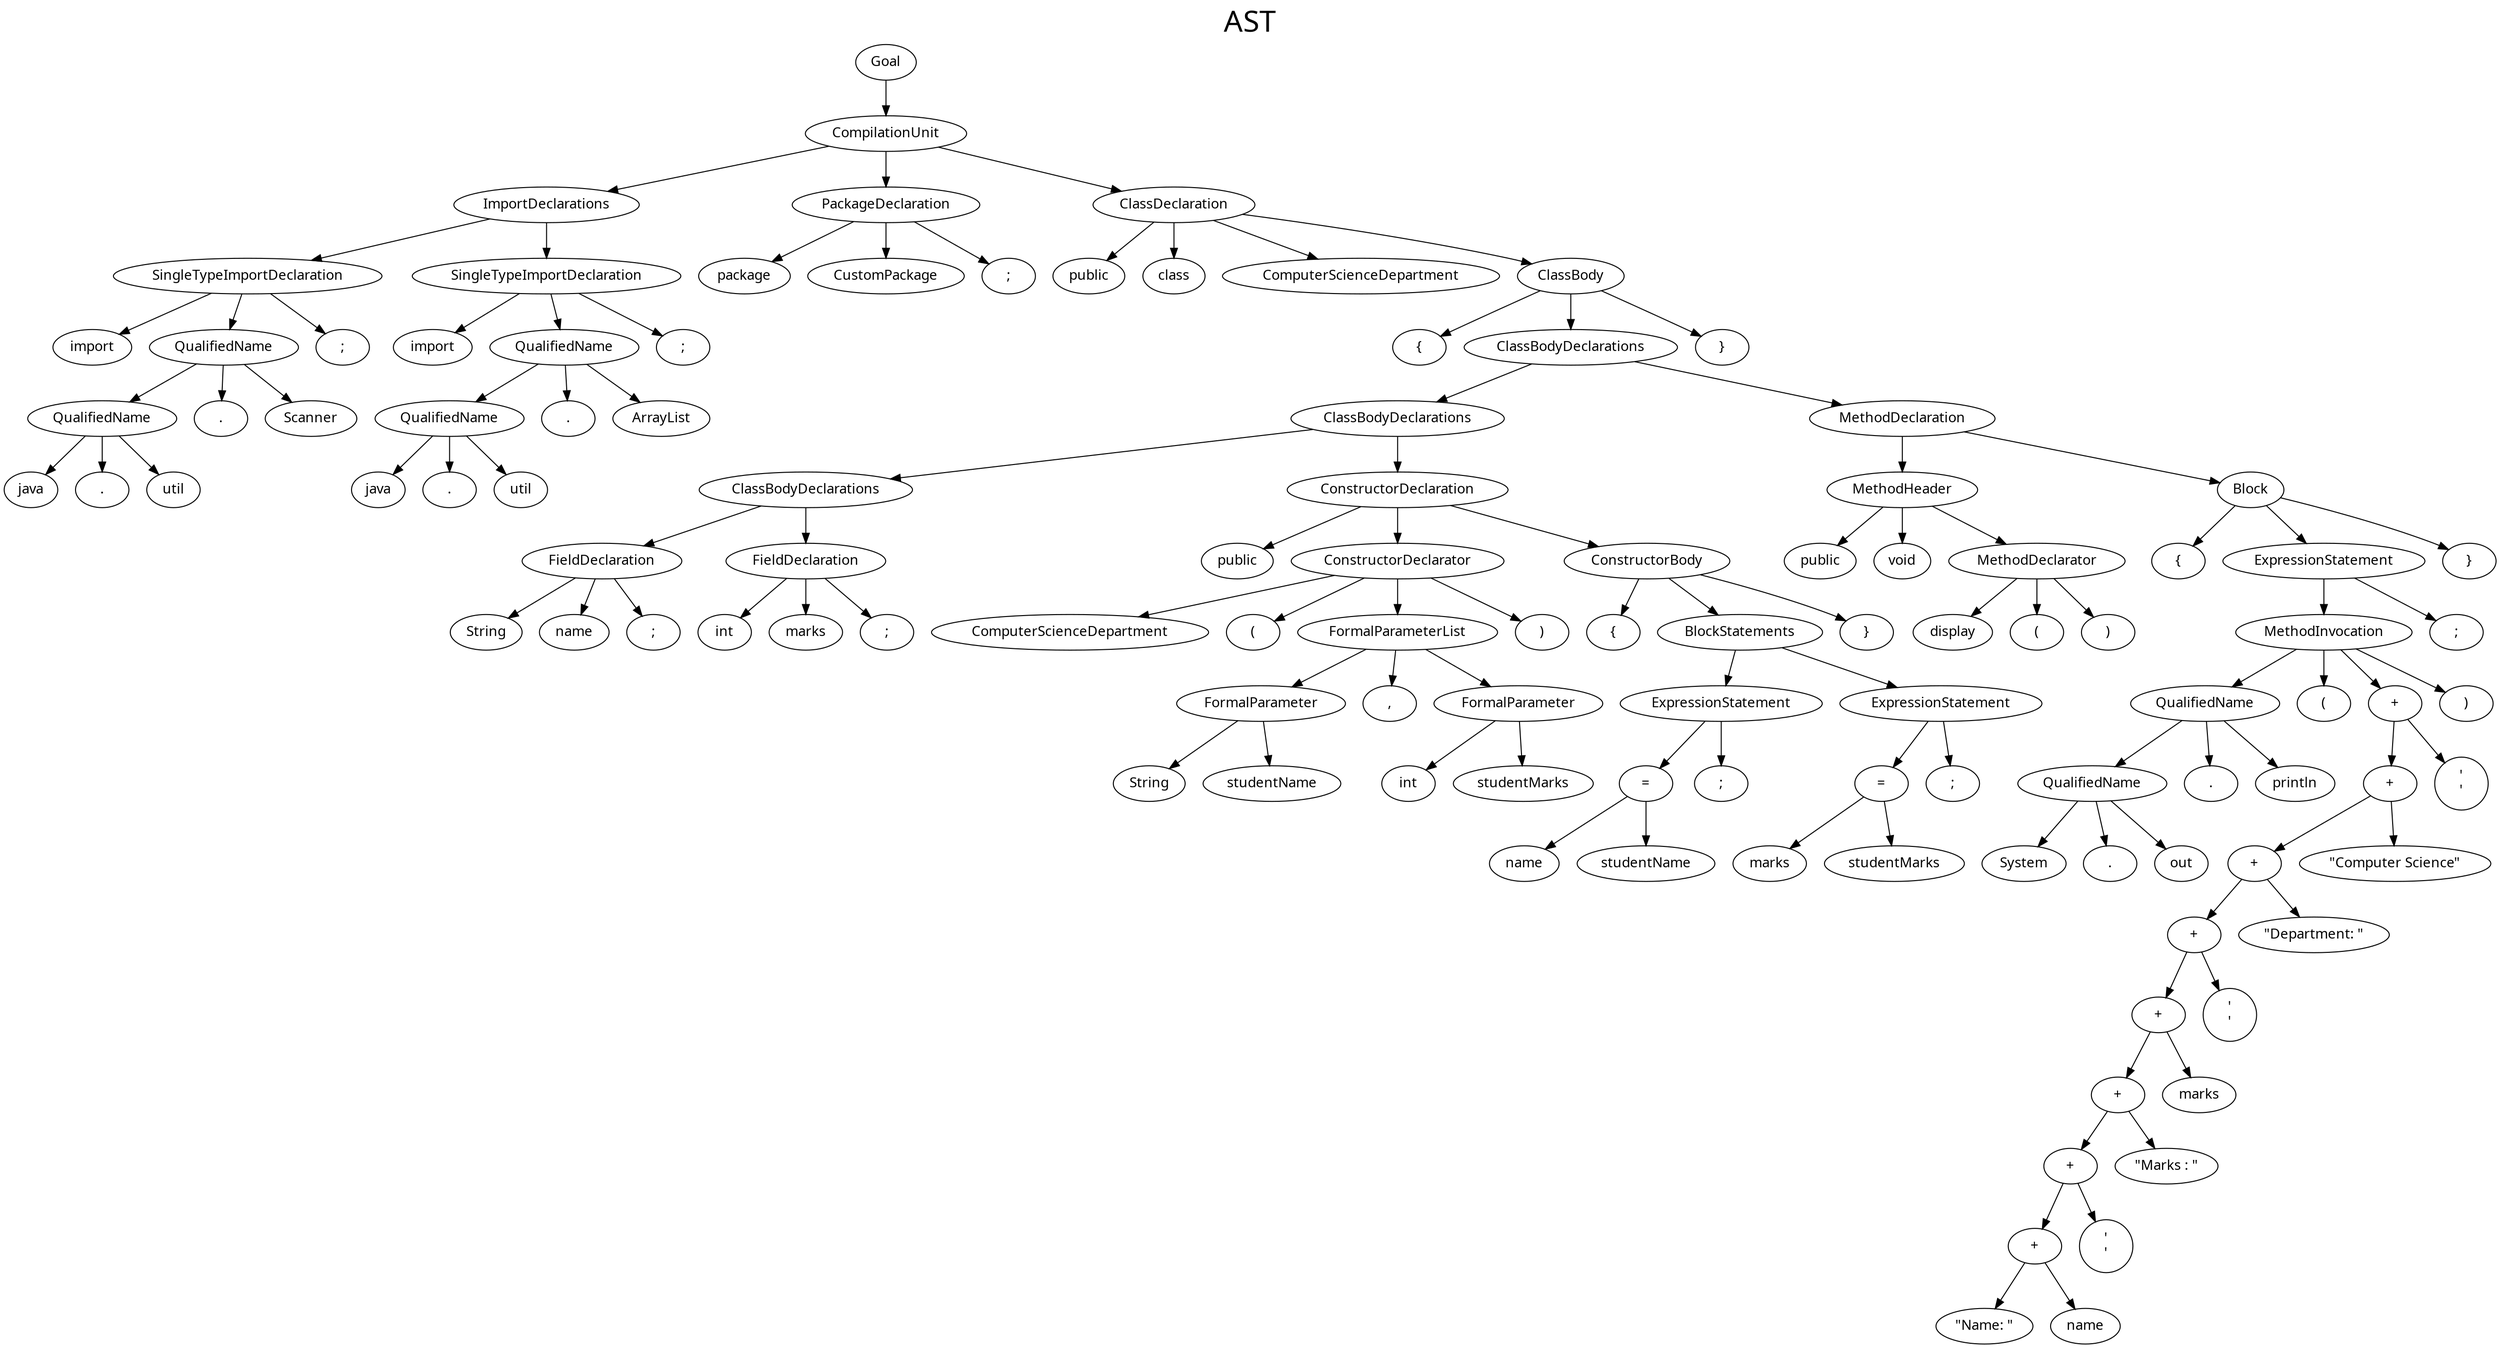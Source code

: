 digraph G{

    label     = "AST"
    fontname  = "Cascadia code"
    fontsize  = 30
    labelloc  = t
    
    node   [ fontname="Cascadia code" ]

	122		[ style = solid label = "Goal"  ];
	122 -> 121
	121		[ style = solid label = "CompilationUnit"  ];
	121 -> 20
	20		[ style = solid label = "ImportDeclarations"  ];
	20 -> 9
	9		[ style = solid label = "SingleTypeImportDeclaration"  ];
	9 -> 0
	0		[ style = solid label = "import"  ];
	9 -> 7
	7		[ style = solid label = "QualifiedName"  ];
	7 -> 4
	4		[ style = solid label = "QualifiedName"  ];
	4 -> 1
	1		[ style = solid label = "java"  ];
	4 -> 2
	2		[ style = solid label = "."  ];
	4 -> 3
	3		[ style = solid label = "util"  ];
	7 -> 5
	5		[ style = solid label = "."  ];
	7 -> 6
	6		[ style = solid label = "Scanner"  ];
	9 -> 8
	8		[ style = solid label = ";"  ];
	20 -> 19
	19		[ style = solid label = "SingleTypeImportDeclaration"  ];
	19 -> 10
	10		[ style = solid label = "import"  ];
	19 -> 17
	17		[ style = solid label = "QualifiedName"  ];
	17 -> 14
	14		[ style = solid label = "QualifiedName"  ];
	14 -> 11
	11		[ style = solid label = "java"  ];
	14 -> 12
	12		[ style = solid label = "."  ];
	14 -> 13
	13		[ style = solid label = "util"  ];
	17 -> 15
	15		[ style = solid label = "."  ];
	17 -> 16
	16		[ style = solid label = "ArrayList"  ];
	19 -> 18
	18		[ style = solid label = ";"  ];
	121 -> 24
	24		[ style = solid label = "PackageDeclaration"  ];
	24 -> 21
	21		[ style = solid label = "package"  ];
	24 -> 22
	22		[ style = solid label = "CustomPackage"  ];
	24 -> 23
	23		[ style = solid label = ";"  ];
	121 -> 120
	120		[ style = solid label = "ClassDeclaration"  ];
	120 -> 25
	25		[ style = solid label = "public"  ];
	120 -> 26
	26		[ style = solid label = "class"  ];
	120 -> 27
	27		[ style = solid label = "ComputerScienceDepartment"  ];
	120 -> 119
	119		[ style = solid label = "ClassBody"  ];
	119 -> 28
	28		[ style = solid label = "{"  ];
	119 -> 117
	117		[ style = solid label = "ClassBodyDeclarations"  ];
	117 -> 68
	68		[ style = solid label = "ClassBodyDeclarations"  ];
	68 -> 37
	37		[ style = solid label = "ClassBodyDeclarations"  ];
	37 -> 32
	32		[ style = solid label = "FieldDeclaration"  ];
	32 -> 29
	29		[ style = solid label = "String"  ];
	32 -> 30
	30		[ style = solid label = "name"  ];
	32 -> 31
	31		[ style = solid label = ";"  ];
	37 -> 36
	36		[ style = solid label = "FieldDeclaration"  ];
	36 -> 33
	33		[ style = solid label = "int"  ];
	36 -> 34
	34		[ style = solid label = "marks"  ];
	36 -> 35
	35		[ style = solid label = ";"  ];
	68 -> 67
	67		[ style = solid label = "ConstructorDeclaration"  ];
	67 -> 38
	38		[ style = solid label = "public"  ];
	67 -> 50
	50		[ style = solid label = "ConstructorDeclarator"  ];
	50 -> 39
	39		[ style = solid label = "ComputerScienceDepartment"  ];
	50 -> 40
	40		[ style = solid label = "("  ];
	50 -> 49
	49		[ style = solid label = "FormalParameterList"  ];
	49 -> 44
	44		[ style = solid label = "FormalParameter"  ];
	44 -> 41
	41		[ style = solid label = "String"  ];
	44 -> 42
	42		[ style = solid label = "studentName"  ];
	49 -> 43
	43		[ style = solid label = ","  ];
	49 -> 48
	48		[ style = solid label = "FormalParameter"  ];
	48 -> 45
	45		[ style = solid label = "int"  ];
	48 -> 46
	46		[ style = solid label = "studentMarks"  ];
	50 -> 47
	47		[ style = solid label = ")"  ];
	67 -> 66
	66		[ style = solid label = "ConstructorBody"  ];
	66 -> 51
	51		[ style = solid label = "{"  ];
	66 -> 64
	64		[ style = solid label = "BlockStatements"  ];
	64 -> 57
	57		[ style = solid label = "ExpressionStatement"  ];
	57 -> 56
	56		[ style = solid label = "="  ];
	56 -> 52
	52		[ style = solid label = "name"  ];
	56 -> 54
	54		[ style = solid label = "studentName"  ];
	57 -> 55
	55		[ style = solid label = ";"  ];
	64 -> 63
	63		[ style = solid label = "ExpressionStatement"  ];
	63 -> 62
	62		[ style = solid label = "="  ];
	62 -> 58
	58		[ style = solid label = "marks"  ];
	62 -> 60
	60		[ style = solid label = "studentMarks"  ];
	63 -> 61
	61		[ style = solid label = ";"  ];
	66 -> 65
	65		[ style = solid label = "}"  ];
	117 -> 116
	116		[ style = solid label = "MethodDeclaration"  ];
	116 -> 76
	76		[ style = solid label = "MethodHeader"  ];
	76 -> 69
	69		[ style = solid label = "public"  ];
	76 -> 70
	70		[ style = solid label = "void"  ];
	76 -> 74
	74		[ style = solid label = "MethodDeclarator"  ];
	74 -> 71
	71		[ style = solid label = "display"  ];
	74 -> 72
	72		[ style = solid label = "("  ];
	74 -> 73
	73		[ style = solid label = ")"  ];
	116 -> 115
	115		[ style = solid label = "Block"  ];
	115 -> 75
	75		[ style = solid label = "{"  ];
	115 -> 113
	113		[ style = solid label = "ExpressionStatement"  ];
	113 -> 111
	111		[ style = solid label = "MethodInvocation"  ];
	111 -> 83
	83		[ style = solid label = "QualifiedName"  ];
	83 -> 80
	80		[ style = solid label = "QualifiedName"  ];
	80 -> 77
	77		[ style = solid label = "System"  ];
	80 -> 78
	78		[ style = solid label = "."  ];
	80 -> 79
	79		[ style = solid label = "out"  ];
	83 -> 81
	81		[ style = solid label = "."  ];
	83 -> 82
	82		[ style = solid label = "println"  ];
	111 -> 84
	84		[ style = solid label = "("  ];
	111 -> 110
	110		[ style = solid label = "+"  ];
	110 -> 107
	107		[ style = solid label = "+"  ];
	107 -> 104
	104		[ style = solid label = "+"  ];
	104 -> 101
	101		[ style = solid label = "+"  ];
	101 -> 98
	98		[ style = solid label = "+"  ];
	98 -> 95
	95		[ style = solid label = "+"  ];
	95 -> 92
	92		[ style = solid label = "+"  ];
	92 -> 89
	89		[ style = solid label = "+"  ];
	89 -> 85
	85		[ style = solid label = "\"Name: \""  ];
	89 -> 87
	87		[ style = solid label = "name"  ];
	92 -> 90
	90		[ style = solid label = "'\n'"  ];
	95 -> 93
	93		[ style = solid label = "\"Marks : \""  ];
	98 -> 96
	96		[ style = solid label = "marks"  ];
	101 -> 99
	99		[ style = solid label = "'\n'"  ];
	104 -> 102
	102		[ style = solid label = "\"Department: \""  ];
	107 -> 105
	105		[ style = solid label = "\"Computer Science\""  ];
	110 -> 108
	108		[ style = solid label = "'\n'"  ];
	111 -> 109
	109		[ style = solid label = ")"  ];
	113 -> 112
	112		[ style = solid label = ";"  ];
	115 -> 114
	114		[ style = solid label = "}"  ];
	119 -> 118
	118		[ style = solid label = "}"  ];
}